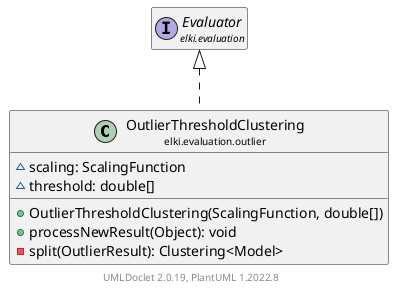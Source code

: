 @startuml
    remove .*\.(Instance|Par|Parameterizer|Factory)$
    set namespaceSeparator none
    hide empty fields
    hide empty methods

    class "<size:14>OutlierThresholdClustering\n<size:10>elki.evaluation.outlier" as elki.evaluation.outlier.OutlierThresholdClustering [[OutlierThresholdClustering.html]] {
        ~scaling: ScalingFunction
        ~threshold: double[]
        +OutlierThresholdClustering(ScalingFunction, double[])
        +processNewResult(Object): void
        -split(OutlierResult): Clustering<Model>
    }

    interface "<size:14>Evaluator\n<size:10>elki.evaluation" as elki.evaluation.Evaluator [[../Evaluator.html]]
    class "<size:14>OutlierThresholdClustering.Par\n<size:10>elki.evaluation.outlier" as elki.evaluation.outlier.OutlierThresholdClustering.Par [[OutlierThresholdClustering.Par.html]]

    elki.evaluation.Evaluator <|.. elki.evaluation.outlier.OutlierThresholdClustering
    elki.evaluation.outlier.OutlierThresholdClustering +-- elki.evaluation.outlier.OutlierThresholdClustering.Par

    center footer UMLDoclet 2.0.19, PlantUML 1.2022.8
@enduml
